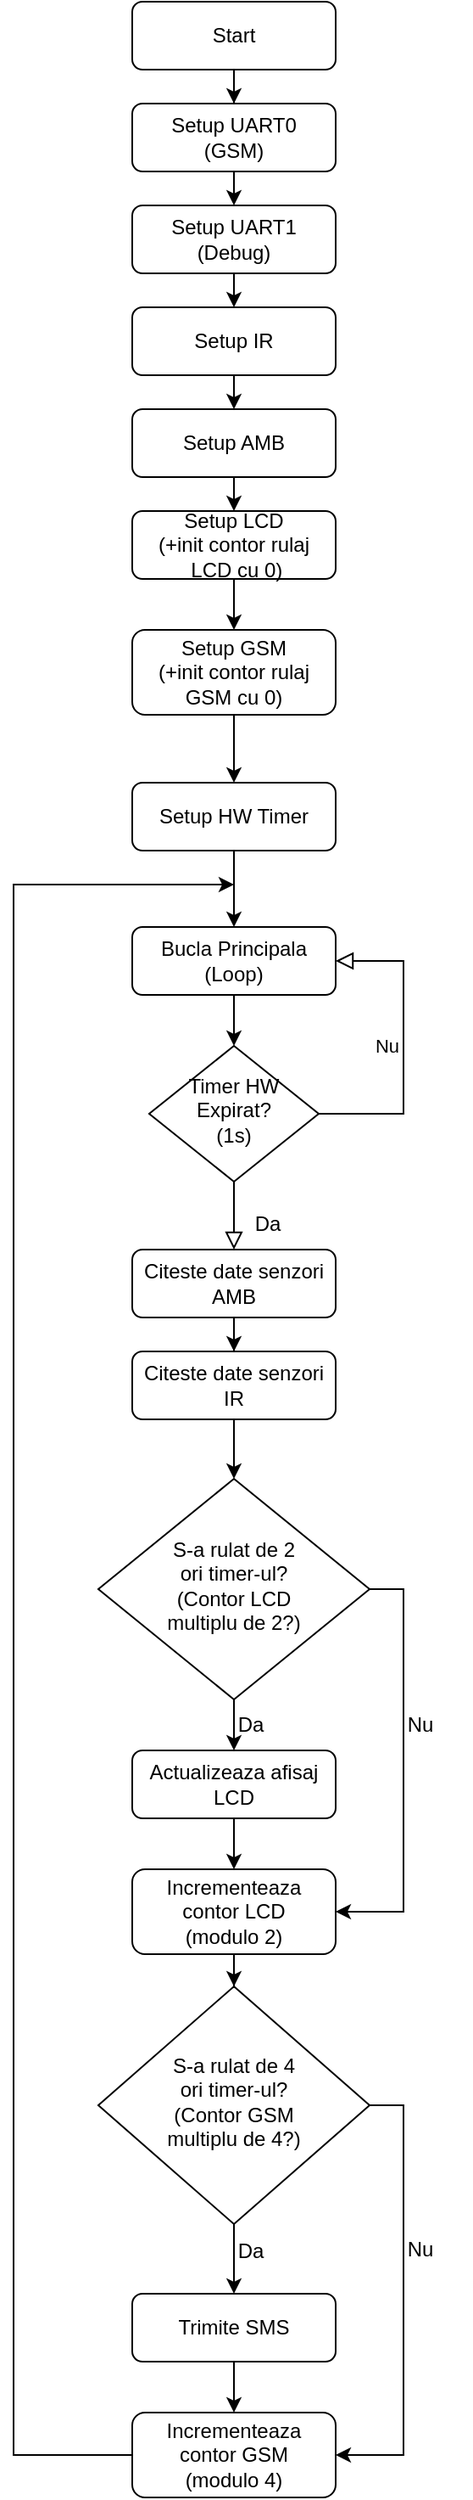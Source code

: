 <mxfile version="21.3.7" type="device">
  <diagram id="C5RBs43oDa-KdzZeNtuy" name="Page-1">
    <mxGraphModel dx="786" dy="1196" grid="1" gridSize="10" guides="1" tooltips="1" connect="1" arrows="1" fold="1" page="1" pageScale="1" pageWidth="827" pageHeight="1169" math="0" shadow="0">
      <root>
        <mxCell id="WIyWlLk6GJQsqaUBKTNV-0" />
        <mxCell id="WIyWlLk6GJQsqaUBKTNV-1" parent="WIyWlLk6GJQsqaUBKTNV-0" />
        <mxCell id="h12yd_wACJkEByoG1QkU-7" style="edgeStyle=orthogonalEdgeStyle;rounded=0;orthogonalLoop=1;jettySize=auto;html=1;exitX=0.5;exitY=1;exitDx=0;exitDy=0;" parent="WIyWlLk6GJQsqaUBKTNV-1" source="WIyWlLk6GJQsqaUBKTNV-3" target="h12yd_wACJkEByoG1QkU-0" edge="1">
          <mxGeometry relative="1" as="geometry" />
        </mxCell>
        <mxCell id="WIyWlLk6GJQsqaUBKTNV-3" value="Start" style="rounded=1;whiteSpace=wrap;html=1;fontSize=12;glass=0;strokeWidth=1;shadow=0;" parent="WIyWlLk6GJQsqaUBKTNV-1" vertex="1">
          <mxGeometry x="160" y="80" width="120" height="40" as="geometry" />
        </mxCell>
        <mxCell id="WIyWlLk6GJQsqaUBKTNV-4" value="" style="rounded=0;html=1;jettySize=auto;orthogonalLoop=1;fontSize=11;endArrow=block;endFill=0;endSize=8;strokeWidth=1;shadow=0;labelBackgroundColor=none;edgeStyle=orthogonalEdgeStyle;entryX=0.5;entryY=0;entryDx=0;entryDy=0;" parent="WIyWlLk6GJQsqaUBKTNV-1" source="WIyWlLk6GJQsqaUBKTNV-6" target="h12yd_wACJkEByoG1QkU-22" edge="1">
          <mxGeometry x="0.333" y="30" relative="1" as="geometry">
            <mxPoint as="offset" />
            <mxPoint x="220" y="835" as="targetPoint" />
          </mxGeometry>
        </mxCell>
        <mxCell id="WIyWlLk6GJQsqaUBKTNV-5" value="Nu" style="edgeStyle=orthogonalEdgeStyle;rounded=0;html=1;jettySize=auto;orthogonalLoop=1;fontSize=11;endArrow=block;endFill=0;endSize=8;strokeWidth=1;shadow=0;labelBackgroundColor=none;entryX=1;entryY=0.5;entryDx=0;entryDy=0;exitX=1;exitY=0.5;exitDx=0;exitDy=0;" parent="WIyWlLk6GJQsqaUBKTNV-1" source="WIyWlLk6GJQsqaUBKTNV-6" target="h12yd_wACJkEByoG1QkU-14" edge="1">
          <mxGeometry y="10" relative="1" as="geometry">
            <mxPoint as="offset" />
            <mxPoint x="360" y="785" as="targetPoint" />
            <Array as="points">
              <mxPoint x="320" y="735" />
              <mxPoint x="320" y="645" />
            </Array>
          </mxGeometry>
        </mxCell>
        <mxCell id="WIyWlLk6GJQsqaUBKTNV-6" value="Timer HW&lt;br&gt;Expirat?&lt;br&gt;(1s)" style="rhombus;whiteSpace=wrap;html=1;shadow=0;fontFamily=Helvetica;fontSize=12;align=center;strokeWidth=1;spacing=6;spacingTop=-4;" parent="WIyWlLk6GJQsqaUBKTNV-1" vertex="1">
          <mxGeometry x="170" y="695" width="100" height="80" as="geometry" />
        </mxCell>
        <mxCell id="h12yd_wACJkEByoG1QkU-8" style="edgeStyle=orthogonalEdgeStyle;rounded=0;orthogonalLoop=1;jettySize=auto;html=1;exitX=0.5;exitY=1;exitDx=0;exitDy=0;entryX=0.5;entryY=0;entryDx=0;entryDy=0;" parent="WIyWlLk6GJQsqaUBKTNV-1" source="h12yd_wACJkEByoG1QkU-0" target="h12yd_wACJkEByoG1QkU-1" edge="1">
          <mxGeometry relative="1" as="geometry" />
        </mxCell>
        <mxCell id="h12yd_wACJkEByoG1QkU-0" value="Setup UART0&lt;br&gt;(GSM)" style="rounded=1;whiteSpace=wrap;html=1;fontSize=12;glass=0;strokeWidth=1;shadow=0;" parent="WIyWlLk6GJQsqaUBKTNV-1" vertex="1">
          <mxGeometry x="160" y="140" width="120" height="40" as="geometry" />
        </mxCell>
        <mxCell id="h12yd_wACJkEByoG1QkU-9" style="edgeStyle=orthogonalEdgeStyle;rounded=0;orthogonalLoop=1;jettySize=auto;html=1;exitX=0.5;exitY=1;exitDx=0;exitDy=0;entryX=0.5;entryY=0;entryDx=0;entryDy=0;" parent="WIyWlLk6GJQsqaUBKTNV-1" source="h12yd_wACJkEByoG1QkU-1" target="h12yd_wACJkEByoG1QkU-2" edge="1">
          <mxGeometry relative="1" as="geometry" />
        </mxCell>
        <mxCell id="h12yd_wACJkEByoG1QkU-1" value="Setup UART1&lt;br&gt;(Debug)" style="rounded=1;whiteSpace=wrap;html=1;fontSize=12;glass=0;strokeWidth=1;shadow=0;" parent="WIyWlLk6GJQsqaUBKTNV-1" vertex="1">
          <mxGeometry x="160" y="200" width="120" height="40" as="geometry" />
        </mxCell>
        <mxCell id="h12yd_wACJkEByoG1QkU-10" style="edgeStyle=orthogonalEdgeStyle;rounded=0;orthogonalLoop=1;jettySize=auto;html=1;exitX=0.5;exitY=1;exitDx=0;exitDy=0;entryX=0.5;entryY=0;entryDx=0;entryDy=0;" parent="WIyWlLk6GJQsqaUBKTNV-1" source="h12yd_wACJkEByoG1QkU-2" target="h12yd_wACJkEByoG1QkU-3" edge="1">
          <mxGeometry relative="1" as="geometry" />
        </mxCell>
        <mxCell id="h12yd_wACJkEByoG1QkU-2" value="Setup IR" style="rounded=1;whiteSpace=wrap;html=1;fontSize=12;glass=0;strokeWidth=1;shadow=0;" parent="WIyWlLk6GJQsqaUBKTNV-1" vertex="1">
          <mxGeometry x="160" y="260" width="120" height="40" as="geometry" />
        </mxCell>
        <mxCell id="h12yd_wACJkEByoG1QkU-11" style="edgeStyle=orthogonalEdgeStyle;rounded=0;orthogonalLoop=1;jettySize=auto;html=1;exitX=0.5;exitY=1;exitDx=0;exitDy=0;entryX=0.5;entryY=0;entryDx=0;entryDy=0;" parent="WIyWlLk6GJQsqaUBKTNV-1" source="h12yd_wACJkEByoG1QkU-3" target="h12yd_wACJkEByoG1QkU-4" edge="1">
          <mxGeometry relative="1" as="geometry" />
        </mxCell>
        <mxCell id="h12yd_wACJkEByoG1QkU-3" value="Setup AMB" style="rounded=1;whiteSpace=wrap;html=1;fontSize=12;glass=0;strokeWidth=1;shadow=0;" parent="WIyWlLk6GJQsqaUBKTNV-1" vertex="1">
          <mxGeometry x="160" y="320" width="120" height="40" as="geometry" />
        </mxCell>
        <mxCell id="h12yd_wACJkEByoG1QkU-12" style="edgeStyle=orthogonalEdgeStyle;rounded=0;orthogonalLoop=1;jettySize=auto;html=1;exitX=0.5;exitY=1;exitDx=0;exitDy=0;entryX=0.5;entryY=0;entryDx=0;entryDy=0;" parent="WIyWlLk6GJQsqaUBKTNV-1" source="h12yd_wACJkEByoG1QkU-4" target="h12yd_wACJkEByoG1QkU-5" edge="1">
          <mxGeometry relative="1" as="geometry" />
        </mxCell>
        <mxCell id="h12yd_wACJkEByoG1QkU-4" value="Setup LCD&lt;br&gt;(+init contor rulaj&lt;br&gt;&amp;nbsp;LCD cu 0)" style="rounded=1;whiteSpace=wrap;html=1;fontSize=12;glass=0;strokeWidth=1;shadow=0;" parent="WIyWlLk6GJQsqaUBKTNV-1" vertex="1">
          <mxGeometry x="160" y="380" width="120" height="40" as="geometry" />
        </mxCell>
        <mxCell id="h12yd_wACJkEByoG1QkU-13" style="edgeStyle=orthogonalEdgeStyle;rounded=0;orthogonalLoop=1;jettySize=auto;html=1;exitX=0.5;exitY=1;exitDx=0;exitDy=0;entryX=0.5;entryY=0;entryDx=0;entryDy=0;" parent="WIyWlLk6GJQsqaUBKTNV-1" source="h12yd_wACJkEByoG1QkU-5" target="h12yd_wACJkEByoG1QkU-6" edge="1">
          <mxGeometry relative="1" as="geometry" />
        </mxCell>
        <mxCell id="h12yd_wACJkEByoG1QkU-5" value="Setup GSM&lt;br&gt;(+init contor rulaj &lt;br&gt;GSM cu 0)" style="rounded=1;whiteSpace=wrap;html=1;fontSize=12;glass=0;strokeWidth=1;shadow=0;" parent="WIyWlLk6GJQsqaUBKTNV-1" vertex="1">
          <mxGeometry x="160" y="450" width="120" height="50" as="geometry" />
        </mxCell>
        <mxCell id="h12yd_wACJkEByoG1QkU-21" style="edgeStyle=orthogonalEdgeStyle;rounded=0;orthogonalLoop=1;jettySize=auto;html=1;exitX=0.5;exitY=1;exitDx=0;exitDy=0;entryX=0.5;entryY=0;entryDx=0;entryDy=0;" parent="WIyWlLk6GJQsqaUBKTNV-1" source="h12yd_wACJkEByoG1QkU-6" target="h12yd_wACJkEByoG1QkU-14" edge="1">
          <mxGeometry relative="1" as="geometry" />
        </mxCell>
        <mxCell id="h12yd_wACJkEByoG1QkU-6" value="Setup HW Timer" style="rounded=1;whiteSpace=wrap;html=1;fontSize=12;glass=0;strokeWidth=1;shadow=0;" parent="WIyWlLk6GJQsqaUBKTNV-1" vertex="1">
          <mxGeometry x="160" y="540" width="120" height="40" as="geometry" />
        </mxCell>
        <mxCell id="h12yd_wACJkEByoG1QkU-15" style="edgeStyle=orthogonalEdgeStyle;rounded=0;orthogonalLoop=1;jettySize=auto;html=1;exitX=0.5;exitY=1;exitDx=0;exitDy=0;entryX=0.5;entryY=0;entryDx=0;entryDy=0;" parent="WIyWlLk6GJQsqaUBKTNV-1" source="h12yd_wACJkEByoG1QkU-14" target="WIyWlLk6GJQsqaUBKTNV-6" edge="1">
          <mxGeometry relative="1" as="geometry" />
        </mxCell>
        <mxCell id="h12yd_wACJkEByoG1QkU-14" value="Bucla Principala&lt;br&gt;(Loop)" style="rounded=1;whiteSpace=wrap;html=1;fontSize=12;glass=0;strokeWidth=1;shadow=0;" parent="WIyWlLk6GJQsqaUBKTNV-1" vertex="1">
          <mxGeometry x="160" y="625" width="120" height="40" as="geometry" />
        </mxCell>
        <mxCell id="h12yd_wACJkEByoG1QkU-20" value="Da" style="text;html=1;strokeColor=none;fillColor=none;align=center;verticalAlign=middle;whiteSpace=wrap;rounded=0;" parent="WIyWlLk6GJQsqaUBKTNV-1" vertex="1">
          <mxGeometry x="210" y="785" width="60" height="30" as="geometry" />
        </mxCell>
        <mxCell id="h12yd_wACJkEByoG1QkU-24" style="edgeStyle=orthogonalEdgeStyle;rounded=0;orthogonalLoop=1;jettySize=auto;html=1;exitX=0.5;exitY=1;exitDx=0;exitDy=0;" parent="WIyWlLk6GJQsqaUBKTNV-1" source="h12yd_wACJkEByoG1QkU-22" target="h12yd_wACJkEByoG1QkU-23" edge="1">
          <mxGeometry relative="1" as="geometry" />
        </mxCell>
        <mxCell id="h12yd_wACJkEByoG1QkU-22" value="Citeste date senzori&lt;br&gt;AMB" style="rounded=1;whiteSpace=wrap;html=1;fontSize=12;glass=0;strokeWidth=1;shadow=0;" parent="WIyWlLk6GJQsqaUBKTNV-1" vertex="1">
          <mxGeometry x="160" y="815" width="120" height="40" as="geometry" />
        </mxCell>
        <mxCell id="h12yd_wACJkEByoG1QkU-43" style="edgeStyle=orthogonalEdgeStyle;rounded=0;orthogonalLoop=1;jettySize=auto;html=1;exitX=0.5;exitY=1;exitDx=0;exitDy=0;entryX=0.5;entryY=0;entryDx=0;entryDy=0;" parent="WIyWlLk6GJQsqaUBKTNV-1" source="h12yd_wACJkEByoG1QkU-23" target="h12yd_wACJkEByoG1QkU-27" edge="1">
          <mxGeometry relative="1" as="geometry" />
        </mxCell>
        <mxCell id="h12yd_wACJkEByoG1QkU-23" value="Citeste date senzori&lt;br&gt;IR" style="rounded=1;whiteSpace=wrap;html=1;fontSize=12;glass=0;strokeWidth=1;shadow=0;" parent="WIyWlLk6GJQsqaUBKTNV-1" vertex="1">
          <mxGeometry x="160" y="875" width="120" height="40" as="geometry" />
        </mxCell>
        <mxCell id="h12yd_wACJkEByoG1QkU-29" style="edgeStyle=orthogonalEdgeStyle;rounded=0;orthogonalLoop=1;jettySize=auto;html=1;exitX=0.5;exitY=1;exitDx=0;exitDy=0;entryX=0.5;entryY=0;entryDx=0;entryDy=0;" parent="WIyWlLk6GJQsqaUBKTNV-1" source="h12yd_wACJkEByoG1QkU-27" target="h12yd_wACJkEByoG1QkU-30" edge="1">
          <mxGeometry relative="1" as="geometry">
            <mxPoint x="220" y="1160" as="targetPoint" />
          </mxGeometry>
        </mxCell>
        <mxCell id="h12yd_wACJkEByoG1QkU-46" style="edgeStyle=orthogonalEdgeStyle;rounded=0;orthogonalLoop=1;jettySize=auto;html=1;exitX=1;exitY=0.5;exitDx=0;exitDy=0;entryX=1;entryY=0.5;entryDx=0;entryDy=0;" parent="WIyWlLk6GJQsqaUBKTNV-1" source="h12yd_wACJkEByoG1QkU-27" target="h12yd_wACJkEByoG1QkU-44" edge="1">
          <mxGeometry relative="1" as="geometry" />
        </mxCell>
        <mxCell id="h12yd_wACJkEByoG1QkU-27" value="S-a rulat de 2&lt;br&gt;ori timer-ul?&lt;br&gt;(Contor LCD &lt;br&gt;multiplu de 2?)" style="rhombus;whiteSpace=wrap;html=1;shadow=0;fontFamily=Helvetica;fontSize=12;align=center;strokeWidth=1;spacing=6;spacingTop=-4;" parent="WIyWlLk6GJQsqaUBKTNV-1" vertex="1">
          <mxGeometry x="140" y="950" width="160" height="130" as="geometry" />
        </mxCell>
        <mxCell id="h12yd_wACJkEByoG1QkU-45" style="edgeStyle=orthogonalEdgeStyle;rounded=0;orthogonalLoop=1;jettySize=auto;html=1;exitX=0.5;exitY=1;exitDx=0;exitDy=0;entryX=0.5;entryY=0;entryDx=0;entryDy=0;" parent="WIyWlLk6GJQsqaUBKTNV-1" source="h12yd_wACJkEByoG1QkU-30" target="h12yd_wACJkEByoG1QkU-44" edge="1">
          <mxGeometry relative="1" as="geometry" />
        </mxCell>
        <mxCell id="h12yd_wACJkEByoG1QkU-30" value="Actualizeaza afisaj&lt;br&gt;LCD" style="rounded=1;whiteSpace=wrap;html=1;fontSize=12;glass=0;strokeWidth=1;shadow=0;" parent="WIyWlLk6GJQsqaUBKTNV-1" vertex="1">
          <mxGeometry x="160" y="1110" width="120" height="40" as="geometry" />
        </mxCell>
        <mxCell id="h12yd_wACJkEByoG1QkU-31" value="Da" style="text;html=1;strokeColor=none;fillColor=none;align=center;verticalAlign=middle;whiteSpace=wrap;rounded=0;" parent="WIyWlLk6GJQsqaUBKTNV-1" vertex="1">
          <mxGeometry x="200" y="1080" width="60" height="30" as="geometry" />
        </mxCell>
        <mxCell id="h12yd_wACJkEByoG1QkU-37" style="edgeStyle=orthogonalEdgeStyle;rounded=0;orthogonalLoop=1;jettySize=auto;html=1;exitX=0.5;exitY=1;exitDx=0;exitDy=0;entryX=0.5;entryY=0;entryDx=0;entryDy=0;" parent="WIyWlLk6GJQsqaUBKTNV-1" source="h12yd_wACJkEByoG1QkU-32" target="h12yd_wACJkEByoG1QkU-36" edge="1">
          <mxGeometry relative="1" as="geometry" />
        </mxCell>
        <mxCell id="h12yd_wACJkEByoG1QkU-50" style="edgeStyle=orthogonalEdgeStyle;rounded=0;orthogonalLoop=1;jettySize=auto;html=1;exitX=1;exitY=0.5;exitDx=0;exitDy=0;entryX=1;entryY=0.5;entryDx=0;entryDy=0;" parent="WIyWlLk6GJQsqaUBKTNV-1" source="h12yd_wACJkEByoG1QkU-32" target="h12yd_wACJkEByoG1QkU-48" edge="1">
          <mxGeometry relative="1" as="geometry" />
        </mxCell>
        <mxCell id="h12yd_wACJkEByoG1QkU-32" value="S-a rulat de 4&lt;br&gt;ori timer-ul?&lt;br&gt;(Contor GSM&lt;br style=&quot;border-color: var(--border-color);&quot;&gt;multiplu de 4?)" style="rhombus;whiteSpace=wrap;html=1;shadow=0;fontFamily=Helvetica;fontSize=12;align=center;strokeWidth=1;spacing=6;spacingTop=-4;" parent="WIyWlLk6GJQsqaUBKTNV-1" vertex="1">
          <mxGeometry x="140" y="1249" width="160" height="140" as="geometry" />
        </mxCell>
        <mxCell id="h12yd_wACJkEByoG1QkU-35" value="Nu" style="text;html=1;strokeColor=none;fillColor=none;align=center;verticalAlign=middle;whiteSpace=wrap;rounded=0;" parent="WIyWlLk6GJQsqaUBKTNV-1" vertex="1">
          <mxGeometry x="300" y="1080" width="60" height="30" as="geometry" />
        </mxCell>
        <mxCell id="h12yd_wACJkEByoG1QkU-49" style="edgeStyle=orthogonalEdgeStyle;rounded=0;orthogonalLoop=1;jettySize=auto;html=1;exitX=0.5;exitY=1;exitDx=0;exitDy=0;entryX=0.5;entryY=0;entryDx=0;entryDy=0;" parent="WIyWlLk6GJQsqaUBKTNV-1" source="h12yd_wACJkEByoG1QkU-36" target="h12yd_wACJkEByoG1QkU-48" edge="1">
          <mxGeometry relative="1" as="geometry" />
        </mxCell>
        <mxCell id="h12yd_wACJkEByoG1QkU-36" value="Trimite SMS" style="rounded=1;whiteSpace=wrap;html=1;fontSize=12;glass=0;strokeWidth=1;shadow=0;" parent="WIyWlLk6GJQsqaUBKTNV-1" vertex="1">
          <mxGeometry x="160" y="1430" width="120" height="40" as="geometry" />
        </mxCell>
        <mxCell id="h12yd_wACJkEByoG1QkU-38" value="Da" style="text;html=1;strokeColor=none;fillColor=none;align=center;verticalAlign=middle;whiteSpace=wrap;rounded=0;" parent="WIyWlLk6GJQsqaUBKTNV-1" vertex="1">
          <mxGeometry x="200" y="1390" width="60" height="30" as="geometry" />
        </mxCell>
        <mxCell id="h12yd_wACJkEByoG1QkU-40" value="Nu" style="text;html=1;strokeColor=none;fillColor=none;align=center;verticalAlign=middle;whiteSpace=wrap;rounded=0;" parent="WIyWlLk6GJQsqaUBKTNV-1" vertex="1">
          <mxGeometry x="300" y="1389" width="60" height="30" as="geometry" />
        </mxCell>
        <mxCell id="h12yd_wACJkEByoG1QkU-47" style="edgeStyle=orthogonalEdgeStyle;rounded=0;orthogonalLoop=1;jettySize=auto;html=1;exitX=0.5;exitY=1;exitDx=0;exitDy=0;" parent="WIyWlLk6GJQsqaUBKTNV-1" source="h12yd_wACJkEByoG1QkU-44" target="h12yd_wACJkEByoG1QkU-32" edge="1">
          <mxGeometry relative="1" as="geometry" />
        </mxCell>
        <mxCell id="h12yd_wACJkEByoG1QkU-44" value="Incrementeaza&lt;br&gt;contor LCD&lt;br&gt;(modulo 2)" style="rounded=1;whiteSpace=wrap;html=1;fontSize=12;glass=0;strokeWidth=1;shadow=0;" parent="WIyWlLk6GJQsqaUBKTNV-1" vertex="1">
          <mxGeometry x="160" y="1180" width="120" height="50" as="geometry" />
        </mxCell>
        <mxCell id="h12yd_wACJkEByoG1QkU-51" style="edgeStyle=orthogonalEdgeStyle;rounded=0;orthogonalLoop=1;jettySize=auto;html=1;exitX=0;exitY=0.5;exitDx=0;exitDy=0;" parent="WIyWlLk6GJQsqaUBKTNV-1" source="h12yd_wACJkEByoG1QkU-48" edge="1">
          <mxGeometry relative="1" as="geometry">
            <mxPoint x="220" y="600" as="targetPoint" />
            <Array as="points">
              <mxPoint x="90" y="1525" />
              <mxPoint x="90" y="600" />
            </Array>
          </mxGeometry>
        </mxCell>
        <mxCell id="h12yd_wACJkEByoG1QkU-48" value="Incrementeaza&lt;br&gt;contor GSM&lt;br&gt;(modulo 4)" style="rounded=1;whiteSpace=wrap;html=1;fontSize=12;glass=0;strokeWidth=1;shadow=0;" parent="WIyWlLk6GJQsqaUBKTNV-1" vertex="1">
          <mxGeometry x="160" y="1500" width="120" height="50" as="geometry" />
        </mxCell>
      </root>
    </mxGraphModel>
  </diagram>
</mxfile>
